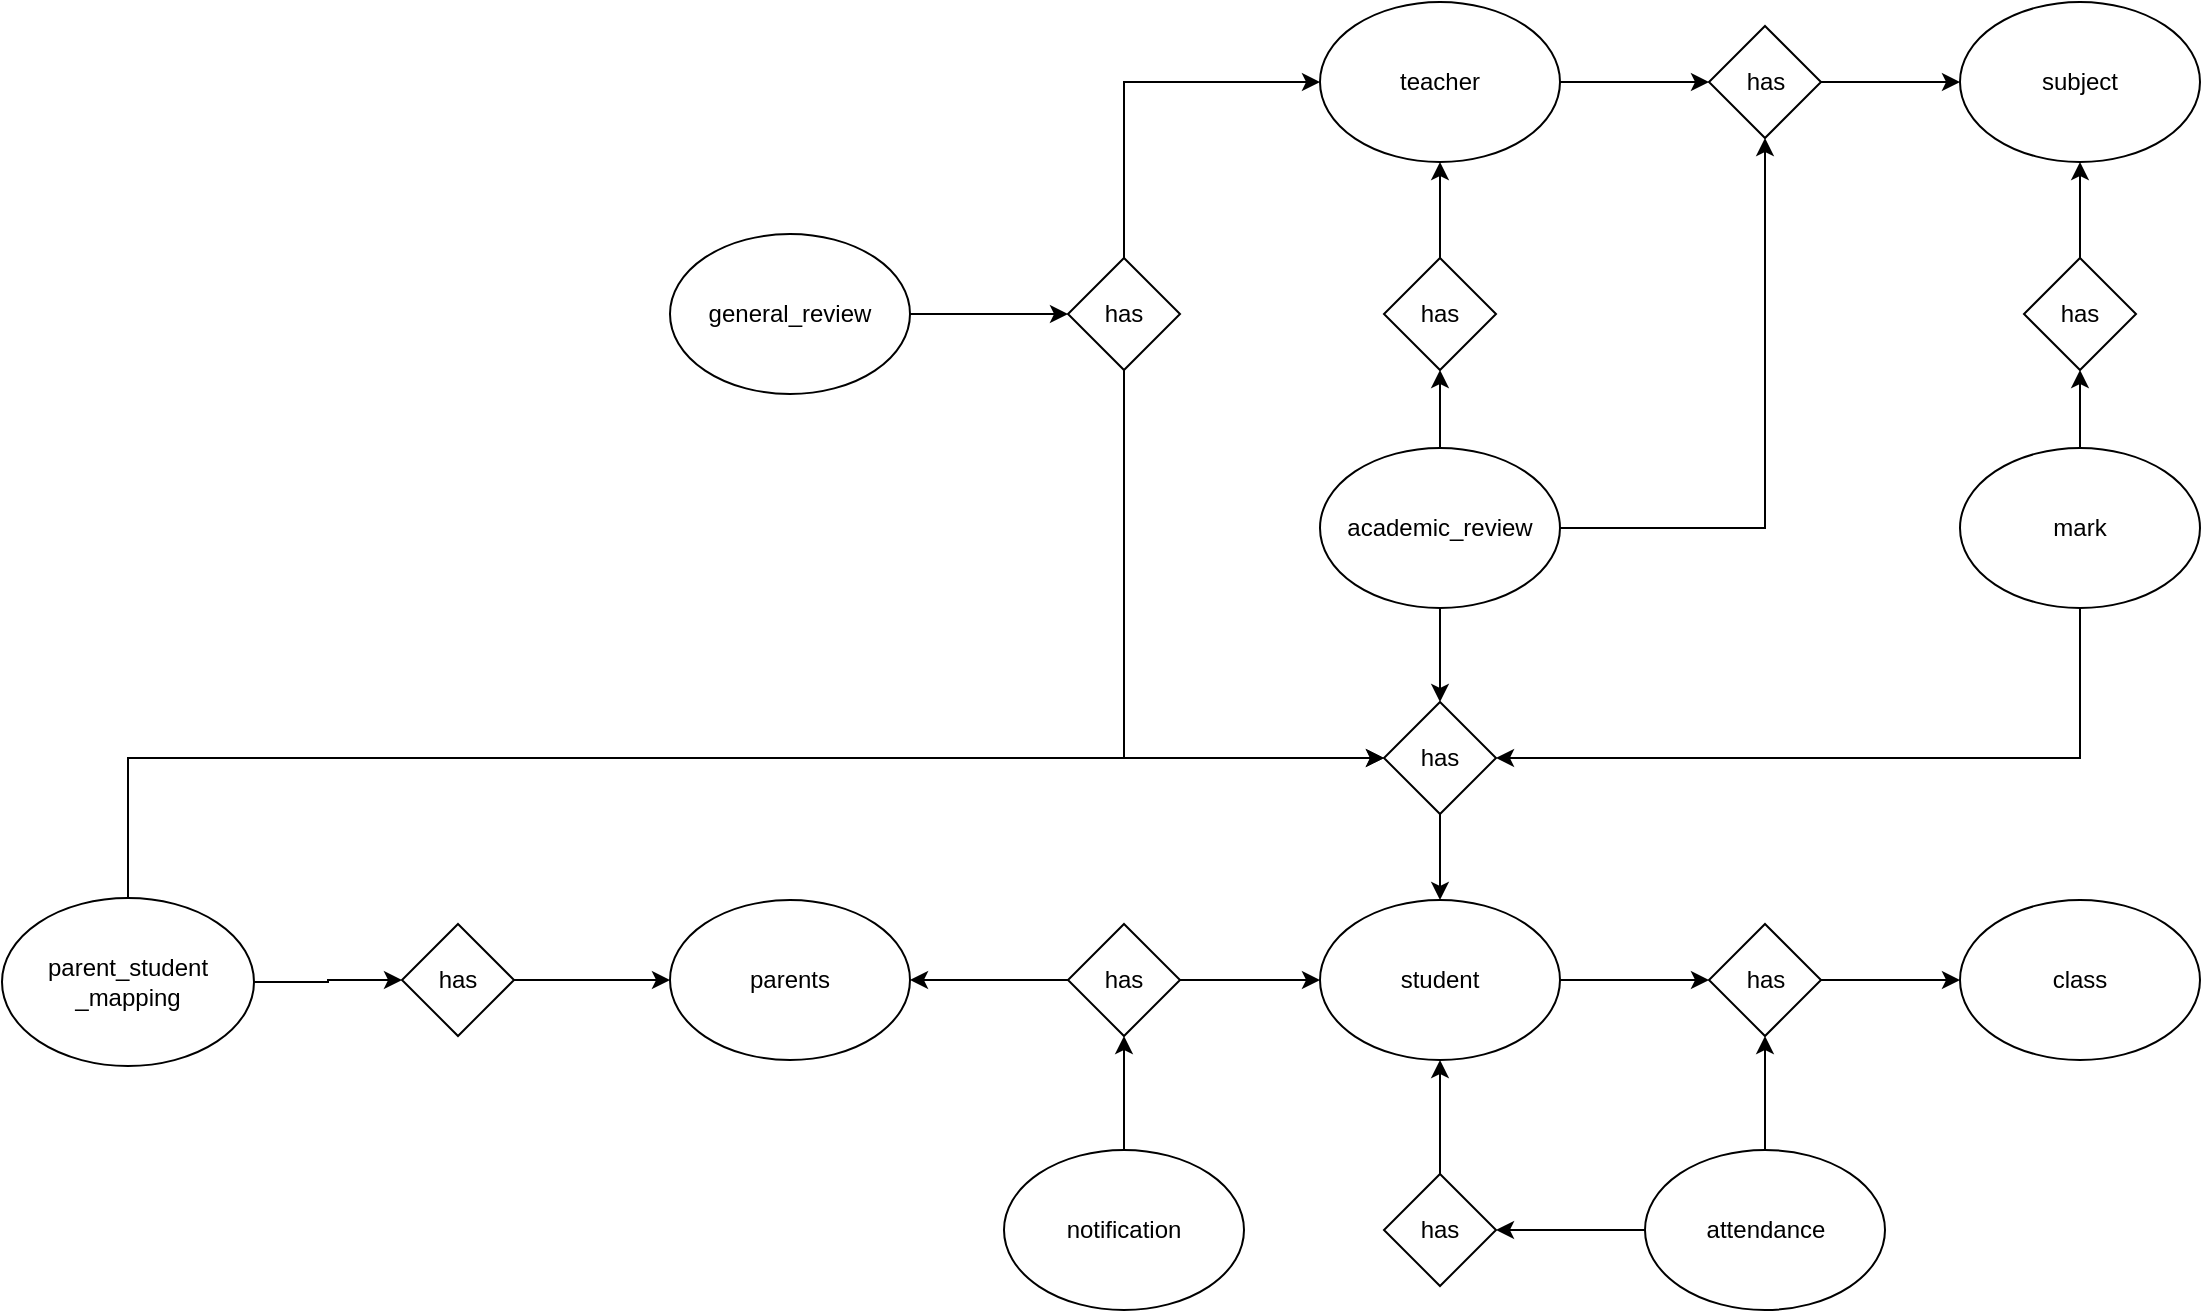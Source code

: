 <mxfile version="24.5.4" type="github">
  <diagram name="Page-1" id="4x8ULHyjZRehJjTFr5gb">
    <mxGraphModel dx="1793" dy="965" grid="1" gridSize="10" guides="1" tooltips="1" connect="1" arrows="1" fold="1" page="1" pageScale="1" pageWidth="1169" pageHeight="827" math="0" shadow="0">
      <root>
        <mxCell id="0" />
        <mxCell id="1" parent="0" />
        <mxCell id="4VrkKZIj87dpLSVMsEwr-3" style="edgeStyle=orthogonalEdgeStyle;rounded=0;orthogonalLoop=1;jettySize=auto;html=1;exitX=0.5;exitY=0;exitDx=0;exitDy=0;entryX=0.5;entryY=1;entryDx=0;entryDy=0;" edge="1" parent="1" source="4VrkKZIj87dpLSVMsEwr-1" target="zRxno_FXxy2kHQEyp5Xb-32">
          <mxGeometry relative="1" as="geometry" />
        </mxCell>
        <mxCell id="4VrkKZIj87dpLSVMsEwr-1" value="has" style="rhombus;whiteSpace=wrap;html=1;" vertex="1" parent="1">
          <mxGeometry x="726" y="215" width="56" height="56" as="geometry" />
        </mxCell>
        <mxCell id="4VrkKZIj87dpLSVMsEwr-39" style="edgeStyle=orthogonalEdgeStyle;rounded=0;orthogonalLoop=1;jettySize=auto;html=1;exitX=1;exitY=0.5;exitDx=0;exitDy=0;entryX=0;entryY=0.5;entryDx=0;entryDy=0;" edge="1" parent="1" source="zRxno_FXxy2kHQEyp5Xb-1" target="4VrkKZIj87dpLSVMsEwr-29">
          <mxGeometry relative="1" as="geometry" />
        </mxCell>
        <mxCell id="zRxno_FXxy2kHQEyp5Xb-1" value="student" style="ellipse;whiteSpace=wrap;html=1;" parent="1" vertex="1">
          <mxGeometry x="694" y="536" width="120" height="80" as="geometry" />
        </mxCell>
        <mxCell id="zRxno_FXxy2kHQEyp5Xb-11" value="class" style="ellipse;whiteSpace=wrap;html=1;" parent="1" vertex="1">
          <mxGeometry x="1014" y="536" width="120" height="80" as="geometry" />
        </mxCell>
        <mxCell id="4VrkKZIj87dpLSVMsEwr-19" style="edgeStyle=orthogonalEdgeStyle;rounded=0;orthogonalLoop=1;jettySize=auto;html=1;exitX=1;exitY=0.5;exitDx=0;exitDy=0;entryX=0;entryY=0.5;entryDx=0;entryDy=0;" edge="1" parent="1" source="zRxno_FXxy2kHQEyp5Xb-32" target="4VrkKZIj87dpLSVMsEwr-18">
          <mxGeometry relative="1" as="geometry" />
        </mxCell>
        <mxCell id="zRxno_FXxy2kHQEyp5Xb-32" value="teacher" style="ellipse;whiteSpace=wrap;html=1;" parent="1" vertex="1">
          <mxGeometry x="694" y="87" width="120" height="80" as="geometry" />
        </mxCell>
        <mxCell id="zRxno_FXxy2kHQEyp5Xb-34" value="subject" style="ellipse;whiteSpace=wrap;html=1;" parent="1" vertex="1">
          <mxGeometry x="1014" y="87" width="120" height="80" as="geometry" />
        </mxCell>
        <mxCell id="4VrkKZIj87dpLSVMsEwr-11" style="edgeStyle=orthogonalEdgeStyle;rounded=0;orthogonalLoop=1;jettySize=auto;html=1;exitX=0.5;exitY=0;exitDx=0;exitDy=0;entryX=0.5;entryY=1;entryDx=0;entryDy=0;" edge="1" parent="1" source="zRxno_FXxy2kHQEyp5Xb-37" target="4VrkKZIj87dpLSVMsEwr-7">
          <mxGeometry relative="1" as="geometry" />
        </mxCell>
        <mxCell id="4VrkKZIj87dpLSVMsEwr-24" style="edgeStyle=orthogonalEdgeStyle;rounded=0;orthogonalLoop=1;jettySize=auto;html=1;exitX=0.5;exitY=1;exitDx=0;exitDy=0;entryX=1;entryY=0.5;entryDx=0;entryDy=0;" edge="1" parent="1" source="zRxno_FXxy2kHQEyp5Xb-37" target="4VrkKZIj87dpLSVMsEwr-21">
          <mxGeometry relative="1" as="geometry" />
        </mxCell>
        <mxCell id="zRxno_FXxy2kHQEyp5Xb-37" value="mark" style="ellipse;whiteSpace=wrap;html=1;" parent="1" vertex="1">
          <mxGeometry x="1014" y="310" width="120" height="80" as="geometry" />
        </mxCell>
        <mxCell id="4VrkKZIj87dpLSVMsEwr-2" style="edgeStyle=orthogonalEdgeStyle;rounded=0;orthogonalLoop=1;jettySize=auto;html=1;exitX=0.5;exitY=0;exitDx=0;exitDy=0;entryX=0.5;entryY=1;entryDx=0;entryDy=0;" edge="1" parent="1" source="zRxno_FXxy2kHQEyp5Xb-48" target="4VrkKZIj87dpLSVMsEwr-1">
          <mxGeometry relative="1" as="geometry" />
        </mxCell>
        <mxCell id="4VrkKZIj87dpLSVMsEwr-22" style="edgeStyle=orthogonalEdgeStyle;rounded=0;orthogonalLoop=1;jettySize=auto;html=1;exitX=0.5;exitY=1;exitDx=0;exitDy=0;entryX=0.5;entryY=0;entryDx=0;entryDy=0;" edge="1" parent="1" source="zRxno_FXxy2kHQEyp5Xb-48" target="4VrkKZIj87dpLSVMsEwr-21">
          <mxGeometry relative="1" as="geometry" />
        </mxCell>
        <mxCell id="4VrkKZIj87dpLSVMsEwr-69" style="edgeStyle=orthogonalEdgeStyle;rounded=0;orthogonalLoop=1;jettySize=auto;html=1;exitX=1;exitY=0.5;exitDx=0;exitDy=0;entryX=0.5;entryY=1;entryDx=0;entryDy=0;" edge="1" parent="1" source="zRxno_FXxy2kHQEyp5Xb-48" target="4VrkKZIj87dpLSVMsEwr-18">
          <mxGeometry relative="1" as="geometry" />
        </mxCell>
        <mxCell id="zRxno_FXxy2kHQEyp5Xb-48" value="academic_review" style="ellipse;whiteSpace=wrap;html=1;" parent="1" vertex="1">
          <mxGeometry x="694" y="310" width="120" height="80" as="geometry" />
        </mxCell>
        <mxCell id="4VrkKZIj87dpLSVMsEwr-71" style="edgeStyle=orthogonalEdgeStyle;rounded=0;orthogonalLoop=1;jettySize=auto;html=1;exitX=1;exitY=0.5;exitDx=0;exitDy=0;entryX=0;entryY=0.5;entryDx=0;entryDy=0;" edge="1" parent="1" source="zRxno_FXxy2kHQEyp5Xb-59" target="4VrkKZIj87dpLSVMsEwr-70">
          <mxGeometry relative="1" as="geometry" />
        </mxCell>
        <mxCell id="zRxno_FXxy2kHQEyp5Xb-59" value="general_review" style="ellipse;whiteSpace=wrap;html=1;" parent="1" vertex="1">
          <mxGeometry x="369" y="203" width="120" height="80" as="geometry" />
        </mxCell>
        <mxCell id="4VrkKZIj87dpLSVMsEwr-10" style="edgeStyle=orthogonalEdgeStyle;rounded=0;orthogonalLoop=1;jettySize=auto;html=1;exitX=0.5;exitY=0;exitDx=0;exitDy=0;entryX=0.5;entryY=1;entryDx=0;entryDy=0;" edge="1" parent="1" source="4VrkKZIj87dpLSVMsEwr-7" target="zRxno_FXxy2kHQEyp5Xb-34">
          <mxGeometry relative="1" as="geometry" />
        </mxCell>
        <mxCell id="4VrkKZIj87dpLSVMsEwr-7" value="has" style="rhombus;whiteSpace=wrap;html=1;" vertex="1" parent="1">
          <mxGeometry x="1046" y="215" width="56" height="56" as="geometry" />
        </mxCell>
        <mxCell id="4VrkKZIj87dpLSVMsEwr-20" style="edgeStyle=orthogonalEdgeStyle;rounded=0;orthogonalLoop=1;jettySize=auto;html=1;exitX=1;exitY=0.5;exitDx=0;exitDy=0;entryX=0;entryY=0.5;entryDx=0;entryDy=0;" edge="1" parent="1" source="4VrkKZIj87dpLSVMsEwr-18" target="zRxno_FXxy2kHQEyp5Xb-34">
          <mxGeometry relative="1" as="geometry" />
        </mxCell>
        <mxCell id="4VrkKZIj87dpLSVMsEwr-18" value="has" style="rhombus;whiteSpace=wrap;html=1;" vertex="1" parent="1">
          <mxGeometry x="888.5" y="99" width="56" height="56" as="geometry" />
        </mxCell>
        <mxCell id="4VrkKZIj87dpLSVMsEwr-23" style="edgeStyle=orthogonalEdgeStyle;rounded=0;orthogonalLoop=1;jettySize=auto;html=1;exitX=0.5;exitY=1;exitDx=0;exitDy=0;entryX=0.5;entryY=0;entryDx=0;entryDy=0;" edge="1" parent="1" source="4VrkKZIj87dpLSVMsEwr-21" target="zRxno_FXxy2kHQEyp5Xb-1">
          <mxGeometry relative="1" as="geometry" />
        </mxCell>
        <mxCell id="4VrkKZIj87dpLSVMsEwr-21" value="has" style="rhombus;whiteSpace=wrap;html=1;" vertex="1" parent="1">
          <mxGeometry x="726" y="437" width="56" height="56" as="geometry" />
        </mxCell>
        <mxCell id="4VrkKZIj87dpLSVMsEwr-40" style="edgeStyle=orthogonalEdgeStyle;rounded=0;orthogonalLoop=1;jettySize=auto;html=1;exitX=1;exitY=0.5;exitDx=0;exitDy=0;entryX=0;entryY=0.5;entryDx=0;entryDy=0;" edge="1" parent="1" source="4VrkKZIj87dpLSVMsEwr-29" target="zRxno_FXxy2kHQEyp5Xb-11">
          <mxGeometry relative="1" as="geometry" />
        </mxCell>
        <mxCell id="4VrkKZIj87dpLSVMsEwr-29" value="has" style="rhombus;whiteSpace=wrap;html=1;" vertex="1" parent="1">
          <mxGeometry x="888.5" y="548" width="56" height="56" as="geometry" />
        </mxCell>
        <mxCell id="4VrkKZIj87dpLSVMsEwr-63" style="edgeStyle=orthogonalEdgeStyle;rounded=0;orthogonalLoop=1;jettySize=auto;html=1;entryX=0.5;entryY=1;entryDx=0;entryDy=0;" edge="1" parent="1" source="4VrkKZIj87dpLSVMsEwr-36" target="4VrkKZIj87dpLSVMsEwr-29">
          <mxGeometry relative="1" as="geometry" />
        </mxCell>
        <mxCell id="4VrkKZIj87dpLSVMsEwr-65" style="edgeStyle=orthogonalEdgeStyle;rounded=0;orthogonalLoop=1;jettySize=auto;html=1;exitX=0;exitY=0.5;exitDx=0;exitDy=0;entryX=1;entryY=0.5;entryDx=0;entryDy=0;" edge="1" parent="1" source="4VrkKZIj87dpLSVMsEwr-36" target="4VrkKZIj87dpLSVMsEwr-64">
          <mxGeometry relative="1" as="geometry" />
        </mxCell>
        <mxCell id="4VrkKZIj87dpLSVMsEwr-36" value="attendance" style="ellipse;whiteSpace=wrap;html=1;" vertex="1" parent="1">
          <mxGeometry x="856.5" y="661" width="120" height="80" as="geometry" />
        </mxCell>
        <mxCell id="4VrkKZIj87dpLSVMsEwr-41" value="parents" style="ellipse;whiteSpace=wrap;html=1;" vertex="1" parent="1">
          <mxGeometry x="369" y="536" width="120" height="80" as="geometry" />
        </mxCell>
        <mxCell id="4VrkKZIj87dpLSVMsEwr-53" style="edgeStyle=orthogonalEdgeStyle;rounded=0;orthogonalLoop=1;jettySize=auto;html=1;exitX=0.5;exitY=0;exitDx=0;exitDy=0;entryX=0;entryY=0.5;entryDx=0;entryDy=0;" edge="1" parent="1" source="4VrkKZIj87dpLSVMsEwr-44" target="4VrkKZIj87dpLSVMsEwr-21">
          <mxGeometry relative="1" as="geometry" />
        </mxCell>
        <mxCell id="4VrkKZIj87dpLSVMsEwr-55" style="edgeStyle=orthogonalEdgeStyle;rounded=0;orthogonalLoop=1;jettySize=auto;html=1;exitX=1;exitY=0.5;exitDx=0;exitDy=0;entryX=0;entryY=0.5;entryDx=0;entryDy=0;" edge="1" parent="1" source="4VrkKZIj87dpLSVMsEwr-44" target="4VrkKZIj87dpLSVMsEwr-54">
          <mxGeometry relative="1" as="geometry" />
        </mxCell>
        <mxCell id="4VrkKZIj87dpLSVMsEwr-44" value="parent_student&lt;br&gt;_mapping" style="ellipse;whiteSpace=wrap;html=1;" vertex="1" parent="1">
          <mxGeometry x="35" y="535" width="126" height="84" as="geometry" />
        </mxCell>
        <mxCell id="4VrkKZIj87dpLSVMsEwr-60" style="edgeStyle=orthogonalEdgeStyle;rounded=0;orthogonalLoop=1;jettySize=auto;html=1;exitX=0.5;exitY=0;exitDx=0;exitDy=0;entryX=0.5;entryY=1;entryDx=0;entryDy=0;" edge="1" parent="1" source="4VrkKZIj87dpLSVMsEwr-47" target="4VrkKZIj87dpLSVMsEwr-59">
          <mxGeometry relative="1" as="geometry" />
        </mxCell>
        <mxCell id="4VrkKZIj87dpLSVMsEwr-47" value="notification" style="ellipse;whiteSpace=wrap;html=1;" vertex="1" parent="1">
          <mxGeometry x="536" y="661" width="120" height="80" as="geometry" />
        </mxCell>
        <mxCell id="4VrkKZIj87dpLSVMsEwr-56" style="edgeStyle=orthogonalEdgeStyle;rounded=0;orthogonalLoop=1;jettySize=auto;html=1;exitX=1;exitY=0.5;exitDx=0;exitDy=0;entryX=0;entryY=0.5;entryDx=0;entryDy=0;" edge="1" parent="1" source="4VrkKZIj87dpLSVMsEwr-54" target="4VrkKZIj87dpLSVMsEwr-41">
          <mxGeometry relative="1" as="geometry" />
        </mxCell>
        <mxCell id="4VrkKZIj87dpLSVMsEwr-54" value="has" style="rhombus;whiteSpace=wrap;html=1;" vertex="1" parent="1">
          <mxGeometry x="235" y="548" width="56" height="56" as="geometry" />
        </mxCell>
        <mxCell id="4VrkKZIj87dpLSVMsEwr-61" style="edgeStyle=orthogonalEdgeStyle;rounded=0;orthogonalLoop=1;jettySize=auto;html=1;exitX=0;exitY=0.5;exitDx=0;exitDy=0;entryX=1;entryY=0.5;entryDx=0;entryDy=0;" edge="1" parent="1" source="4VrkKZIj87dpLSVMsEwr-59" target="4VrkKZIj87dpLSVMsEwr-41">
          <mxGeometry relative="1" as="geometry" />
        </mxCell>
        <mxCell id="4VrkKZIj87dpLSVMsEwr-62" style="edgeStyle=orthogonalEdgeStyle;rounded=0;orthogonalLoop=1;jettySize=auto;html=1;exitX=1;exitY=0.5;exitDx=0;exitDy=0;entryX=0;entryY=0.5;entryDx=0;entryDy=0;" edge="1" parent="1" source="4VrkKZIj87dpLSVMsEwr-59" target="zRxno_FXxy2kHQEyp5Xb-1">
          <mxGeometry relative="1" as="geometry" />
        </mxCell>
        <mxCell id="4VrkKZIj87dpLSVMsEwr-59" value="has" style="rhombus;whiteSpace=wrap;html=1;" vertex="1" parent="1">
          <mxGeometry x="568" y="548" width="56" height="56" as="geometry" />
        </mxCell>
        <mxCell id="4VrkKZIj87dpLSVMsEwr-66" style="edgeStyle=orthogonalEdgeStyle;rounded=0;orthogonalLoop=1;jettySize=auto;html=1;exitX=0.5;exitY=0;exitDx=0;exitDy=0;entryX=0.5;entryY=1;entryDx=0;entryDy=0;" edge="1" parent="1" source="4VrkKZIj87dpLSVMsEwr-64" target="zRxno_FXxy2kHQEyp5Xb-1">
          <mxGeometry relative="1" as="geometry" />
        </mxCell>
        <mxCell id="4VrkKZIj87dpLSVMsEwr-64" value="has" style="rhombus;whiteSpace=wrap;html=1;" vertex="1" parent="1">
          <mxGeometry x="726" y="673" width="56" height="56" as="geometry" />
        </mxCell>
        <mxCell id="4VrkKZIj87dpLSVMsEwr-72" style="edgeStyle=orthogonalEdgeStyle;rounded=0;orthogonalLoop=1;jettySize=auto;html=1;exitX=0.5;exitY=1;exitDx=0;exitDy=0;entryX=0;entryY=0.5;entryDx=0;entryDy=0;" edge="1" parent="1" source="4VrkKZIj87dpLSVMsEwr-70" target="4VrkKZIj87dpLSVMsEwr-21">
          <mxGeometry relative="1" as="geometry" />
        </mxCell>
        <mxCell id="4VrkKZIj87dpLSVMsEwr-73" style="edgeStyle=orthogonalEdgeStyle;rounded=0;orthogonalLoop=1;jettySize=auto;html=1;exitX=0.5;exitY=0;exitDx=0;exitDy=0;entryX=0;entryY=0.5;entryDx=0;entryDy=0;" edge="1" parent="1" source="4VrkKZIj87dpLSVMsEwr-70" target="zRxno_FXxy2kHQEyp5Xb-32">
          <mxGeometry relative="1" as="geometry" />
        </mxCell>
        <mxCell id="4VrkKZIj87dpLSVMsEwr-70" value="has" style="rhombus;whiteSpace=wrap;html=1;" vertex="1" parent="1">
          <mxGeometry x="568" y="215" width="56" height="56" as="geometry" />
        </mxCell>
      </root>
    </mxGraphModel>
  </diagram>
</mxfile>
